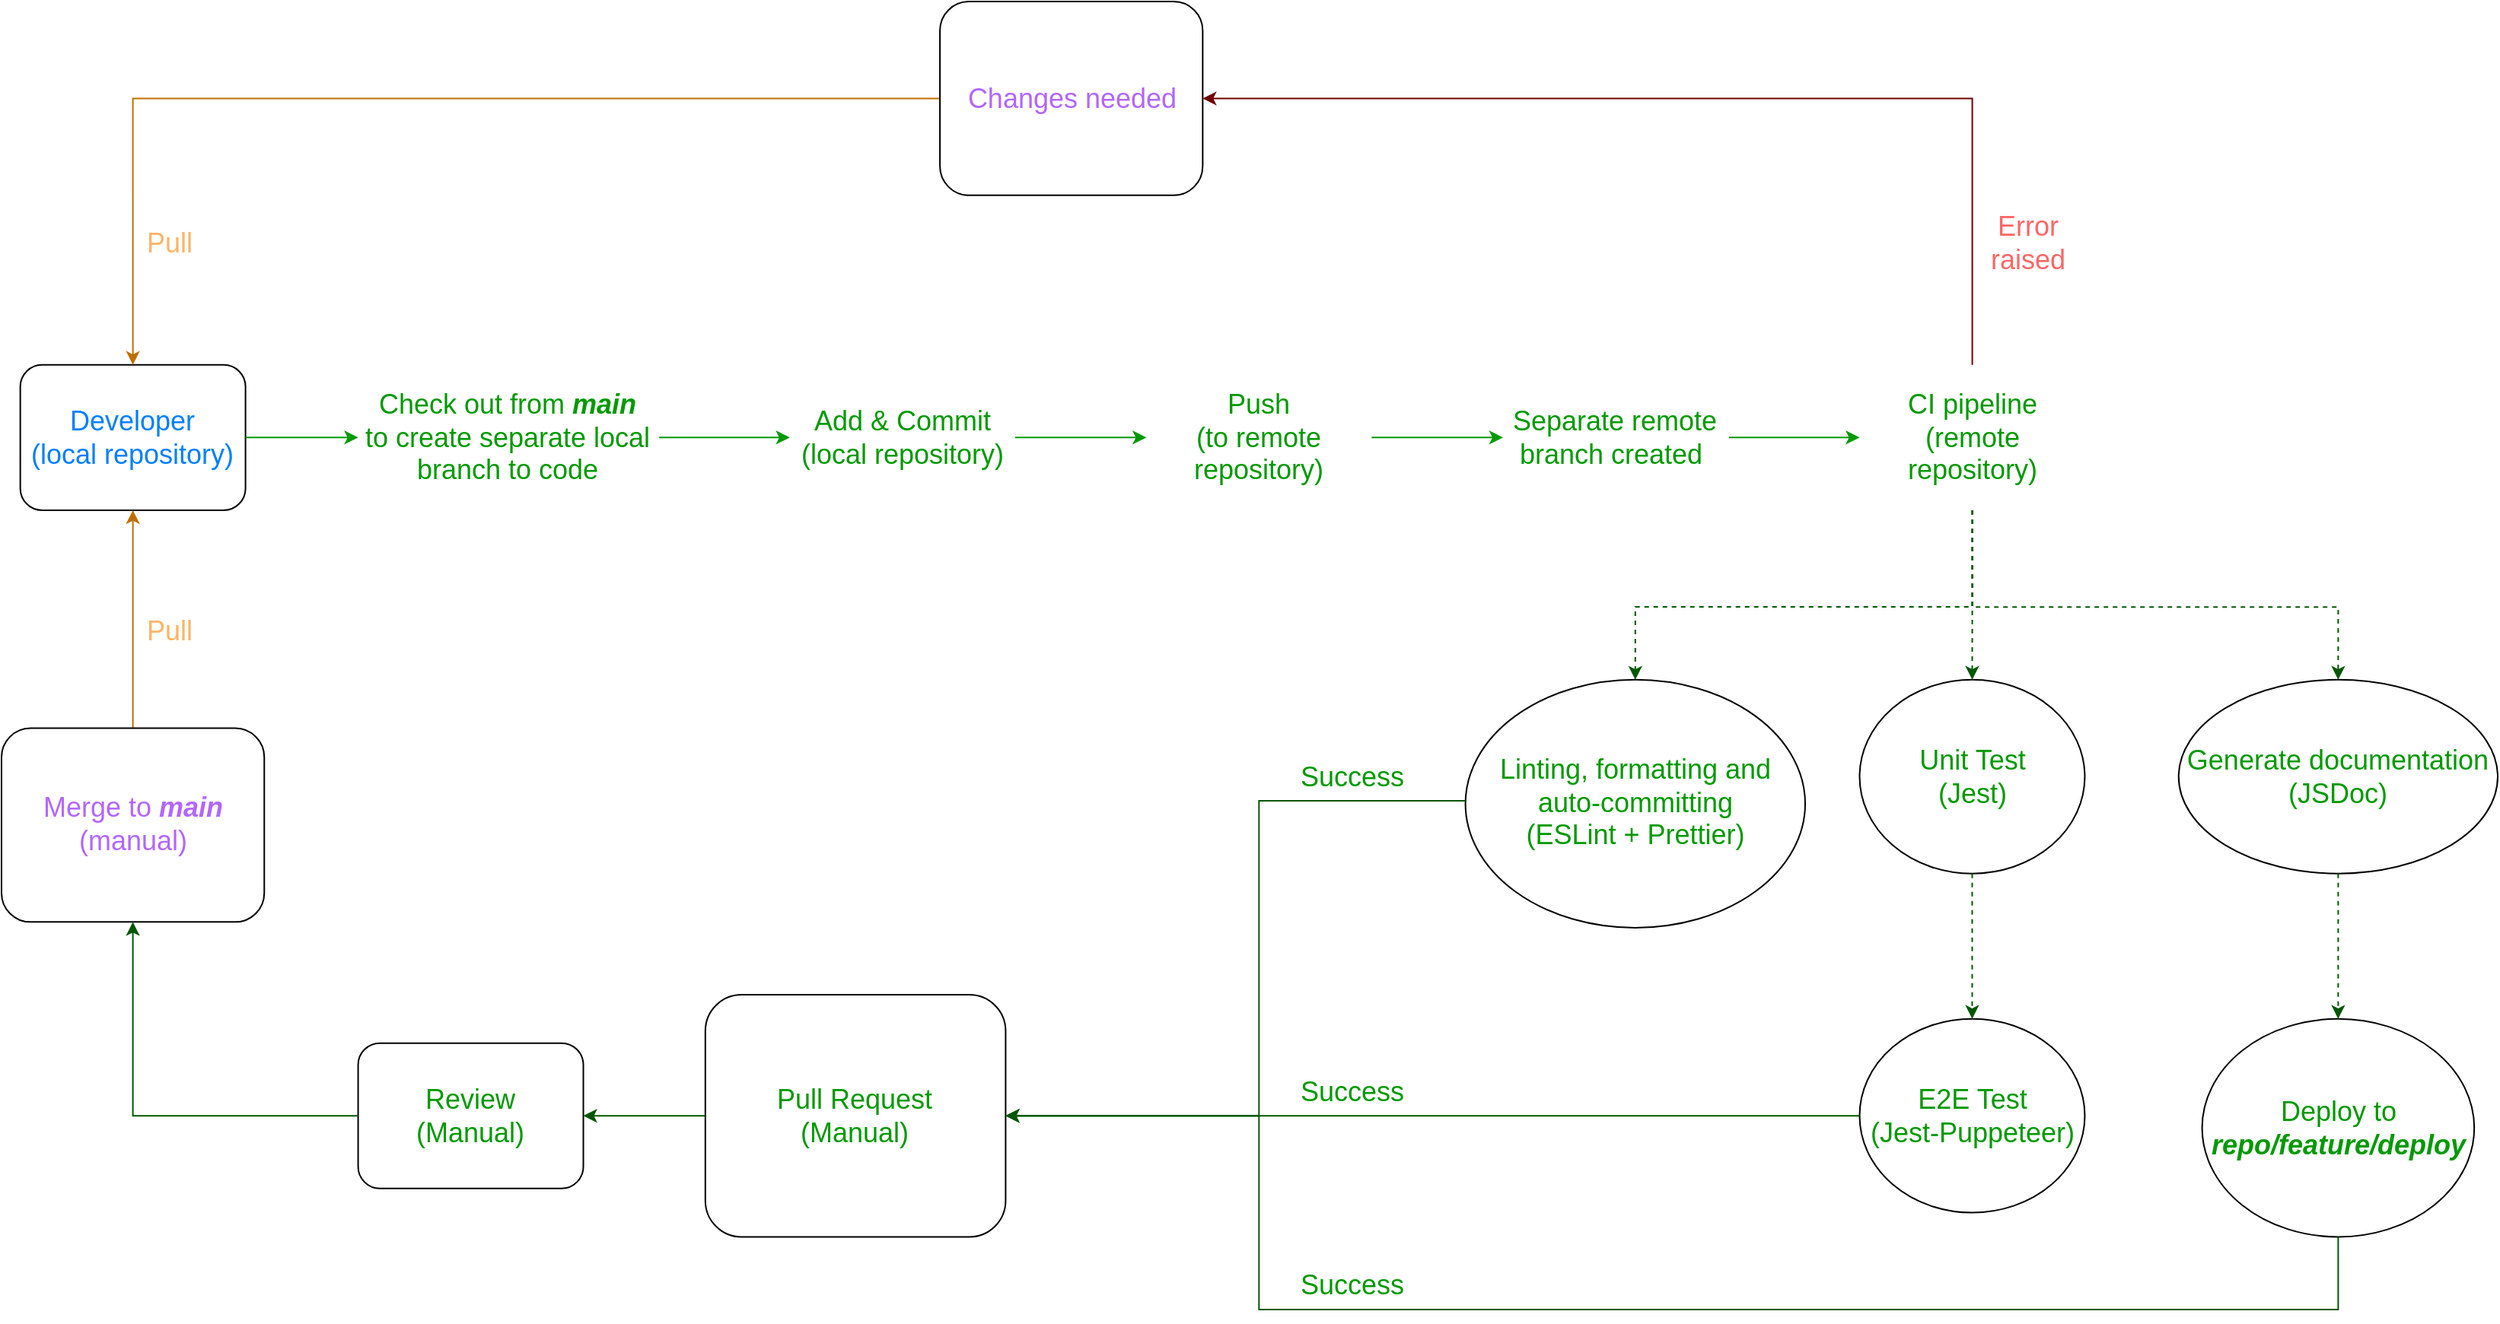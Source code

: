 <mxfile>
    <diagram id="E_KBaRDcT5DuBET2n96r" name="Page-1">
        <mxGraphModel dx="1796" dy="988" grid="0" gridSize="10" guides="1" tooltips="1" connect="1" arrows="1" fold="1" page="1" pageScale="1" pageWidth="850" pageHeight="1100" math="0" shadow="0">
            <root>
                <mxCell id="0"/>
                <mxCell id="1" parent="0"/>
                <mxCell id="52" value="" style="noLabel=1;fontColor=none;fillColor=none;strokeColor=none;fontSize=12;" vertex="1" connectable="0" parent="1">
                    <mxGeometry x="28" y="124" width="1640" height="860" as="geometry"/>
                </mxCell>
                <mxCell id="2" value="Developer&lt;br style=&quot;font-size: 18px;&quot;&gt;(local repository)" style="rounded=1;whiteSpace=wrap;html=1;fontSize=18;fontColor=#007FFF;" vertex="1" parent="52">
                    <mxGeometry x="12.331" y="238.889" width="147.97" height="95.556" as="geometry"/>
                </mxCell>
                <mxCell id="3" value="Add &amp;amp; Commit &lt;br style=&quot;font-size: 18px;&quot;&gt;(local repository)" style="whiteSpace=wrap;html=1;rounded=1;fontSize=18;fontColor=#009900;strokeColor=#FFFFFF;" vertex="1" parent="52">
                    <mxGeometry x="517.895" y="238.889" width="147.97" height="95.556" as="geometry"/>
                </mxCell>
                <mxCell id="5" value="Push&lt;br style=&quot;font-size: 18px;&quot;&gt;(to remote repository)" style="whiteSpace=wrap;html=1;rounded=1;fontSize=18;fontColor=#009900;strokeColor=#FFFFFF;" vertex="1" parent="52">
                    <mxGeometry x="752.18" y="238.889" width="147.97" height="95.556" as="geometry"/>
                </mxCell>
                <mxCell id="6" value="" style="edgeStyle=orthogonalEdgeStyle;rounded=0;orthogonalLoop=1;jettySize=auto;html=1;fontSize=18;strokeColor=#009900;fontColor=#009900;" edge="1" parent="52" source="3" target="5">
                    <mxGeometry relative="1" as="geometry"/>
                </mxCell>
                <mxCell id="7" value="CI pipeline&lt;br style=&quot;font-size: 18px;&quot;&gt;(remote repository)" style="whiteSpace=wrap;html=1;rounded=1;fontSize=18;fontColor=#009900;strokeColor=#FFFFFF;" vertex="1" parent="52">
                    <mxGeometry x="1220.752" y="238.889" width="147.97" height="95.556" as="geometry"/>
                </mxCell>
                <mxCell id="9" value="Linting, formatting and auto-committing&lt;br&gt;(ESLint + Prettier)" style="ellipse;whiteSpace=wrap;html=1;rounded=1;fontSize=18;fontColor=#009900;" vertex="1" parent="52">
                    <mxGeometry x="961.8" y="445.93" width="223.2" height="163.07" as="geometry"/>
                </mxCell>
                <mxCell id="10" value="" style="edgeStyle=orthogonalEdgeStyle;rounded=0;orthogonalLoop=1;jettySize=auto;html=1;dashed=1;entryX=0.5;entryY=0;entryDx=0;entryDy=0;fontSize=18;fillColor=#008a00;strokeColor=#005700;" edge="1" parent="52" source="7" target="9">
                    <mxGeometry relative="1" as="geometry">
                        <Array as="points">
                            <mxPoint x="1295" y="398"/>
                            <mxPoint x="1073" y="398"/>
                        </Array>
                    </mxGeometry>
                </mxCell>
                <mxCell id="12" value="Unit Test &lt;br style=&quot;font-size: 18px;&quot;&gt;(Jest)" style="ellipse;whiteSpace=wrap;html=1;rounded=1;fontSize=18;fontColor=#009900;" vertex="1" parent="52">
                    <mxGeometry x="1220.752" y="445.926" width="147.97" height="127.407" as="geometry"/>
                </mxCell>
                <mxCell id="11" style="edgeStyle=orthogonalEdgeStyle;rounded=0;orthogonalLoop=1;jettySize=auto;html=1;dashed=1;entryX=0.5;entryY=0;entryDx=0;entryDy=0;fontSize=18;fillColor=#008a00;strokeColor=#005700;" edge="1" parent="52" source="7" target="12">
                    <mxGeometry relative="1" as="geometry">
                        <mxPoint x="1072.782" y="445.926" as="targetPoint"/>
                        <Array as="points"/>
                    </mxGeometry>
                </mxCell>
                <mxCell id="14" value="Generate documentation (JSDoc)" style="ellipse;whiteSpace=wrap;html=1;rounded=1;fontSize=18;fontColor=#009900;" vertex="1" parent="52">
                    <mxGeometry x="1430.376" y="445.926" width="209.624" height="127.407" as="geometry"/>
                </mxCell>
                <mxCell id="13" style="edgeStyle=orthogonalEdgeStyle;rounded=0;orthogonalLoop=1;jettySize=auto;html=1;dashed=1;entryX=0.5;entryY=0;entryDx=0;entryDy=0;fontSize=18;fillColor=#008a00;strokeColor=#005700;" edge="1" parent="52" source="7" target="14">
                    <mxGeometry relative="1" as="geometry">
                        <mxPoint x="1467.368" y="493.704" as="targetPoint"/>
                        <Array as="points">
                            <mxPoint x="1294.737" y="398.148"/>
                            <mxPoint x="1535.188" y="398.148"/>
                        </Array>
                    </mxGeometry>
                </mxCell>
                <mxCell id="21" value="" style="edgeStyle=orthogonalEdgeStyle;rounded=0;orthogonalLoop=1;jettySize=auto;html=1;fontSize=18;strokeColor=#009900;fontColor=#009900;" edge="1" parent="52" source="15" target="7">
                    <mxGeometry relative="1" as="geometry"/>
                </mxCell>
                <mxCell id="15" value="Separate remote branch created&amp;nbsp;" style="whiteSpace=wrap;html=1;rounded=1;fontSize=18;fontColor=#009900;strokeColor=#FFFFFF;" vertex="1" parent="52">
                    <mxGeometry x="986.466" y="238.889" width="147.97" height="95.556" as="geometry"/>
                </mxCell>
                <mxCell id="16" value="" style="edgeStyle=orthogonalEdgeStyle;rounded=0;orthogonalLoop=1;jettySize=auto;html=1;fontSize=18;strokeColor=#009900;fontColor=#009900;" edge="1" parent="52" source="5" target="15">
                    <mxGeometry relative="1" as="geometry"/>
                </mxCell>
                <mxCell id="20" value="" style="edgeStyle=orthogonalEdgeStyle;rounded=0;orthogonalLoop=1;jettySize=auto;html=1;fontSize=18;strokeColor=#009900;fontColor=#009900;" edge="1" parent="52" source="17" target="3">
                    <mxGeometry relative="1" as="geometry"/>
                </mxCell>
                <mxCell id="17" value="Check out from &lt;i style=&quot;font-weight: bold; font-size: 18px;&quot;&gt;main &lt;/i&gt;to&amp;nbsp;create separate local branch to code" style="whiteSpace=wrap;html=1;rounded=1;fontSize=18;fontColor=#009900;strokeColor=#FFFFFF;" vertex="1" parent="52">
                    <mxGeometry x="234.286" y="238.889" width="197.293" height="95.556" as="geometry"/>
                </mxCell>
                <mxCell id="18" value="" style="edgeStyle=orthogonalEdgeStyle;rounded=0;orthogonalLoop=1;jettySize=auto;html=1;fontSize=18;strokeColor=#009900;fontColor=#009900;" edge="1" parent="52" source="2" target="17">
                    <mxGeometry relative="1" as="geometry"/>
                </mxCell>
                <mxCell id="22" value="E2E Test&lt;br style=&quot;font-size: 18px;&quot;&gt;(Jest-Puppeteer)" style="ellipse;whiteSpace=wrap;html=1;rounded=1;fontSize=18;fontColor=#009900;" vertex="1" parent="52">
                    <mxGeometry x="1220.752" y="668.889" width="147.97" height="127.407" as="geometry"/>
                </mxCell>
                <mxCell id="23" value="" style="edgeStyle=orthogonalEdgeStyle;rounded=0;orthogonalLoop=1;jettySize=auto;html=1;dashed=1;fontSize=18;fillColor=#008a00;strokeColor=#005700;" edge="1" parent="52" source="12" target="22">
                    <mxGeometry relative="1" as="geometry"/>
                </mxCell>
                <mxCell id="25" value="Deploy to &lt;b style=&quot;font-size: 18px;&quot;&gt;&lt;i style=&quot;font-size: 18px;&quot;&gt;repo/feature/deploy&lt;/i&gt;&lt;/b&gt;" style="ellipse;whiteSpace=wrap;html=1;rounded=1;fontSize=18;fontColor=#009900;" vertex="1" parent="52">
                    <mxGeometry x="1445.789" y="668.889" width="178.797" height="143.333" as="geometry"/>
                </mxCell>
                <mxCell id="26" value="" style="edgeStyle=orthogonalEdgeStyle;rounded=0;orthogonalLoop=1;jettySize=auto;html=1;dashed=1;fontSize=18;fillColor=#008a00;strokeColor=#005700;" edge="1" parent="52" source="14" target="25">
                    <mxGeometry relative="1" as="geometry"/>
                </mxCell>
                <mxCell id="30" value="Pull Request&lt;br style=&quot;font-size: 18px;&quot;&gt;(Manual)" style="rounded=1;whiteSpace=wrap;html=1;fontSize=18;fontColor=#009900;" vertex="1" parent="52">
                    <mxGeometry x="462.406" y="652.963" width="197.293" height="159.259" as="geometry"/>
                </mxCell>
                <mxCell id="31" style="edgeStyle=orthogonalEdgeStyle;rounded=0;orthogonalLoop=1;jettySize=auto;html=1;entryX=1;entryY=0.5;entryDx=0;entryDy=0;fontSize=18;fillColor=#008a00;strokeColor=#005700;" edge="1" parent="52" source="9" target="30">
                    <mxGeometry relative="1" as="geometry">
                        <Array as="points">
                            <mxPoint x="826.165" y="525.556"/>
                            <mxPoint x="826.165" y="732.593"/>
                        </Array>
                    </mxGeometry>
                </mxCell>
                <mxCell id="32" style="edgeStyle=orthogonalEdgeStyle;rounded=0;orthogonalLoop=1;jettySize=auto;html=1;entryX=1;entryY=0.5;entryDx=0;entryDy=0;fontSize=18;fillColor=#008a00;strokeColor=#005700;" edge="1" parent="52" source="22" target="30">
                    <mxGeometry relative="1" as="geometry">
                        <Array as="points">
                            <mxPoint x="739.85" y="732.593"/>
                            <mxPoint x="739.85" y="732.593"/>
                        </Array>
                    </mxGeometry>
                </mxCell>
                <mxCell id="33" style="edgeStyle=orthogonalEdgeStyle;rounded=0;orthogonalLoop=1;jettySize=auto;html=1;entryX=1;entryY=0.5;entryDx=0;entryDy=0;fontSize=18;fillColor=#008a00;strokeColor=#005700;" edge="1" parent="52" source="25" target="30">
                    <mxGeometry relative="1" as="geometry">
                        <Array as="points">
                            <mxPoint x="1535.188" y="860.0"/>
                            <mxPoint x="826.165" y="860.0"/>
                            <mxPoint x="826.165" y="732.593"/>
                        </Array>
                    </mxGeometry>
                </mxCell>
                <mxCell id="34" value="Success" style="text;html=1;strokeColor=none;fillColor=none;align=center;verticalAlign=middle;whiteSpace=wrap;rounded=0;dashed=1;fontSize=18;fontColor=#009900;" vertex="1" parent="52">
                    <mxGeometry x="863.158" y="493.704" width="49.323" height="31.852" as="geometry"/>
                </mxCell>
                <mxCell id="35" value="Success" style="text;html=1;strokeColor=none;fillColor=none;align=center;verticalAlign=middle;whiteSpace=wrap;rounded=0;dashed=1;fontSize=18;fontColor=#009900;" vertex="1" parent="52">
                    <mxGeometry x="863.158" y="700.741" width="49.323" height="31.852" as="geometry"/>
                </mxCell>
                <mxCell id="36" value="Success" style="text;html=1;strokeColor=none;fillColor=none;align=center;verticalAlign=middle;whiteSpace=wrap;rounded=0;dashed=1;fontSize=18;fontColor=#009900;" vertex="1" parent="52">
                    <mxGeometry x="863.158" y="828.148" width="49.323" height="31.852" as="geometry"/>
                </mxCell>
                <mxCell id="37" value="Review&lt;br style=&quot;font-size: 18px;&quot;&gt;(Manual)" style="whiteSpace=wrap;html=1;rounded=1;fontSize=18;fontColor=#009900;" vertex="1" parent="52">
                    <mxGeometry x="234.286" y="684.815" width="147.97" height="95.556" as="geometry"/>
                </mxCell>
                <mxCell id="38" value="" style="edgeStyle=orthogonalEdgeStyle;rounded=0;orthogonalLoop=1;jettySize=auto;html=1;fontSize=18;fillColor=#008a00;strokeColor=#005700;" edge="1" parent="52" source="30" target="37">
                    <mxGeometry relative="1" as="geometry"/>
                </mxCell>
                <mxCell id="41" style="edgeStyle=orthogonalEdgeStyle;rounded=0;orthogonalLoop=1;jettySize=auto;html=1;entryX=0.5;entryY=1;entryDx=0;entryDy=0;fontSize=18;fillColor=#f0a30a;strokeColor=#BD7000;" edge="1" parent="52" source="39" target="2">
                    <mxGeometry relative="1" as="geometry"/>
                </mxCell>
                <mxCell id="39" value="&lt;font style=&quot;font-size: 18px&quot;&gt;Merge to &lt;b&gt;&lt;i&gt;main&lt;/i&gt;&lt;/b&gt;&lt;br&gt;(manual)&lt;/font&gt;" style="whiteSpace=wrap;html=1;rounded=1;fontColor=#B266FF;" vertex="1" parent="52">
                    <mxGeometry y="477.778" width="172.632" height="127.407" as="geometry"/>
                </mxCell>
                <mxCell id="40" value="" style="edgeStyle=orthogonalEdgeStyle;rounded=0;orthogonalLoop=1;jettySize=auto;html=1;fontSize=18;fillColor=#008a00;strokeColor=#005700;" edge="1" parent="52" source="37" target="39">
                    <mxGeometry relative="1" as="geometry"/>
                </mxCell>
                <mxCell id="46" style="edgeStyle=orthogonalEdgeStyle;rounded=0;orthogonalLoop=1;jettySize=auto;html=1;entryX=0.5;entryY=0;entryDx=0;entryDy=0;fontSize=18;fillColor=#f0a30a;strokeColor=#BD7000;" edge="1" parent="52" source="44" target="2">
                    <mxGeometry relative="1" as="geometry"/>
                </mxCell>
                <mxCell id="44" value="Changes needed" style="whiteSpace=wrap;html=1;rounded=1;fontSize=18;fontColor=#B266FF;" vertex="1" parent="52">
                    <mxGeometry x="616.541" width="172.632" height="127.407" as="geometry"/>
                </mxCell>
                <mxCell id="45" value="" style="edgeStyle=orthogonalEdgeStyle;rounded=0;orthogonalLoop=1;jettySize=auto;html=1;fontSize=18;fillColor=#a20025;strokeColor=#6F0000;" edge="1" parent="52" source="7" target="44">
                    <mxGeometry relative="1" as="geometry">
                        <Array as="points">
                            <mxPoint x="1294.737" y="63.704"/>
                        </Array>
                    </mxGeometry>
                </mxCell>
                <mxCell id="47" value="Pull" style="text;html=1;align=center;verticalAlign=middle;whiteSpace=wrap;rounded=0;fontSize=18;fontColor=#FFB366;" vertex="1" parent="52">
                    <mxGeometry x="86.316" y="143.333" width="49.323" height="31.852" as="geometry"/>
                </mxCell>
                <mxCell id="48" value="Pull" style="text;html=1;strokeColor=none;fillColor=none;align=center;verticalAlign=middle;whiteSpace=wrap;rounded=0;fontSize=18;fontColor=#FFB366;" vertex="1" parent="52">
                    <mxGeometry x="86.316" y="398.148" width="49.323" height="31.852" as="geometry"/>
                </mxCell>
                <mxCell id="51" value="Error raised" style="text;html=1;strokeColor=none;fillColor=none;align=center;verticalAlign=middle;whiteSpace=wrap;rounded=0;fontSize=18;fontColor=#FF6666;" vertex="1" parent="52">
                    <mxGeometry x="1307.068" y="143.333" width="49.323" height="31.852" as="geometry"/>
                </mxCell>
            </root>
        </mxGraphModel>
    </diagram>
</mxfile>